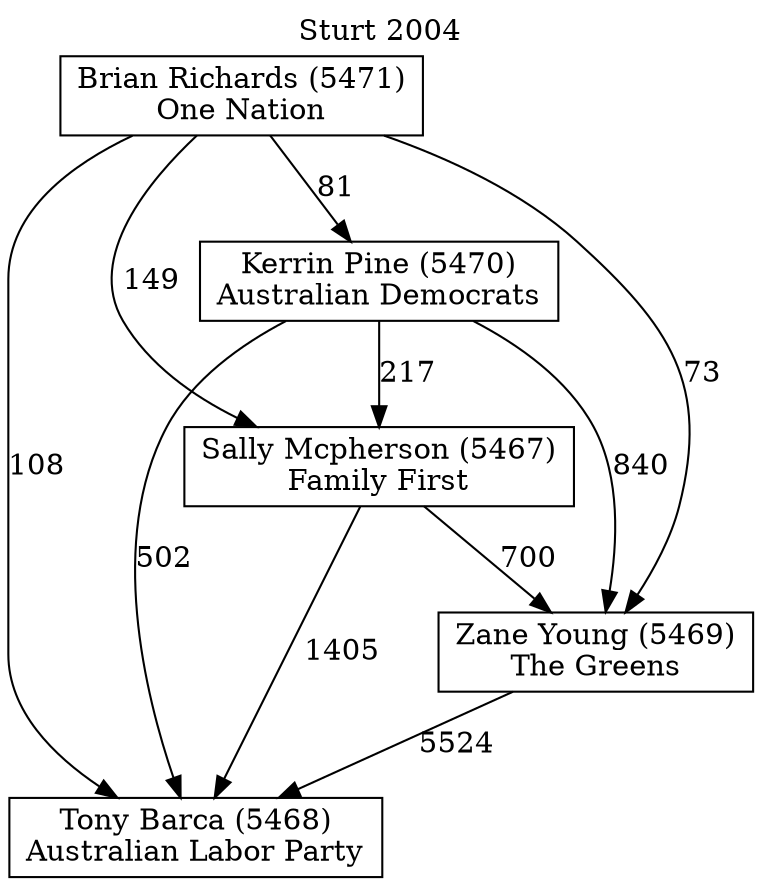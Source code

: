 // House preference flow
digraph "Tony Barca (5468)_Sturt_2004" {
	graph [label="Sturt 2004" labelloc=t mclimit=10]
	node [shape=box]
	"Brian Richards (5471)" [label="Brian Richards (5471)
One Nation"]
	"Kerrin Pine (5470)" [label="Kerrin Pine (5470)
Australian Democrats"]
	"Sally Mcpherson (5467)" [label="Sally Mcpherson (5467)
Family First"]
	"Tony Barca (5468)" [label="Tony Barca (5468)
Australian Labor Party"]
	"Zane Young (5469)" [label="Zane Young (5469)
The Greens"]
	"Brian Richards (5471)" -> "Kerrin Pine (5470)" [label=81]
	"Brian Richards (5471)" -> "Sally Mcpherson (5467)" [label=149]
	"Brian Richards (5471)" -> "Tony Barca (5468)" [label=108]
	"Brian Richards (5471)" -> "Zane Young (5469)" [label=73]
	"Kerrin Pine (5470)" -> "Sally Mcpherson (5467)" [label=217]
	"Kerrin Pine (5470)" -> "Tony Barca (5468)" [label=502]
	"Kerrin Pine (5470)" -> "Zane Young (5469)" [label=840]
	"Sally Mcpherson (5467)" -> "Tony Barca (5468)" [label=1405]
	"Sally Mcpherson (5467)" -> "Zane Young (5469)" [label=700]
	"Zane Young (5469)" -> "Tony Barca (5468)" [label=5524]
}
